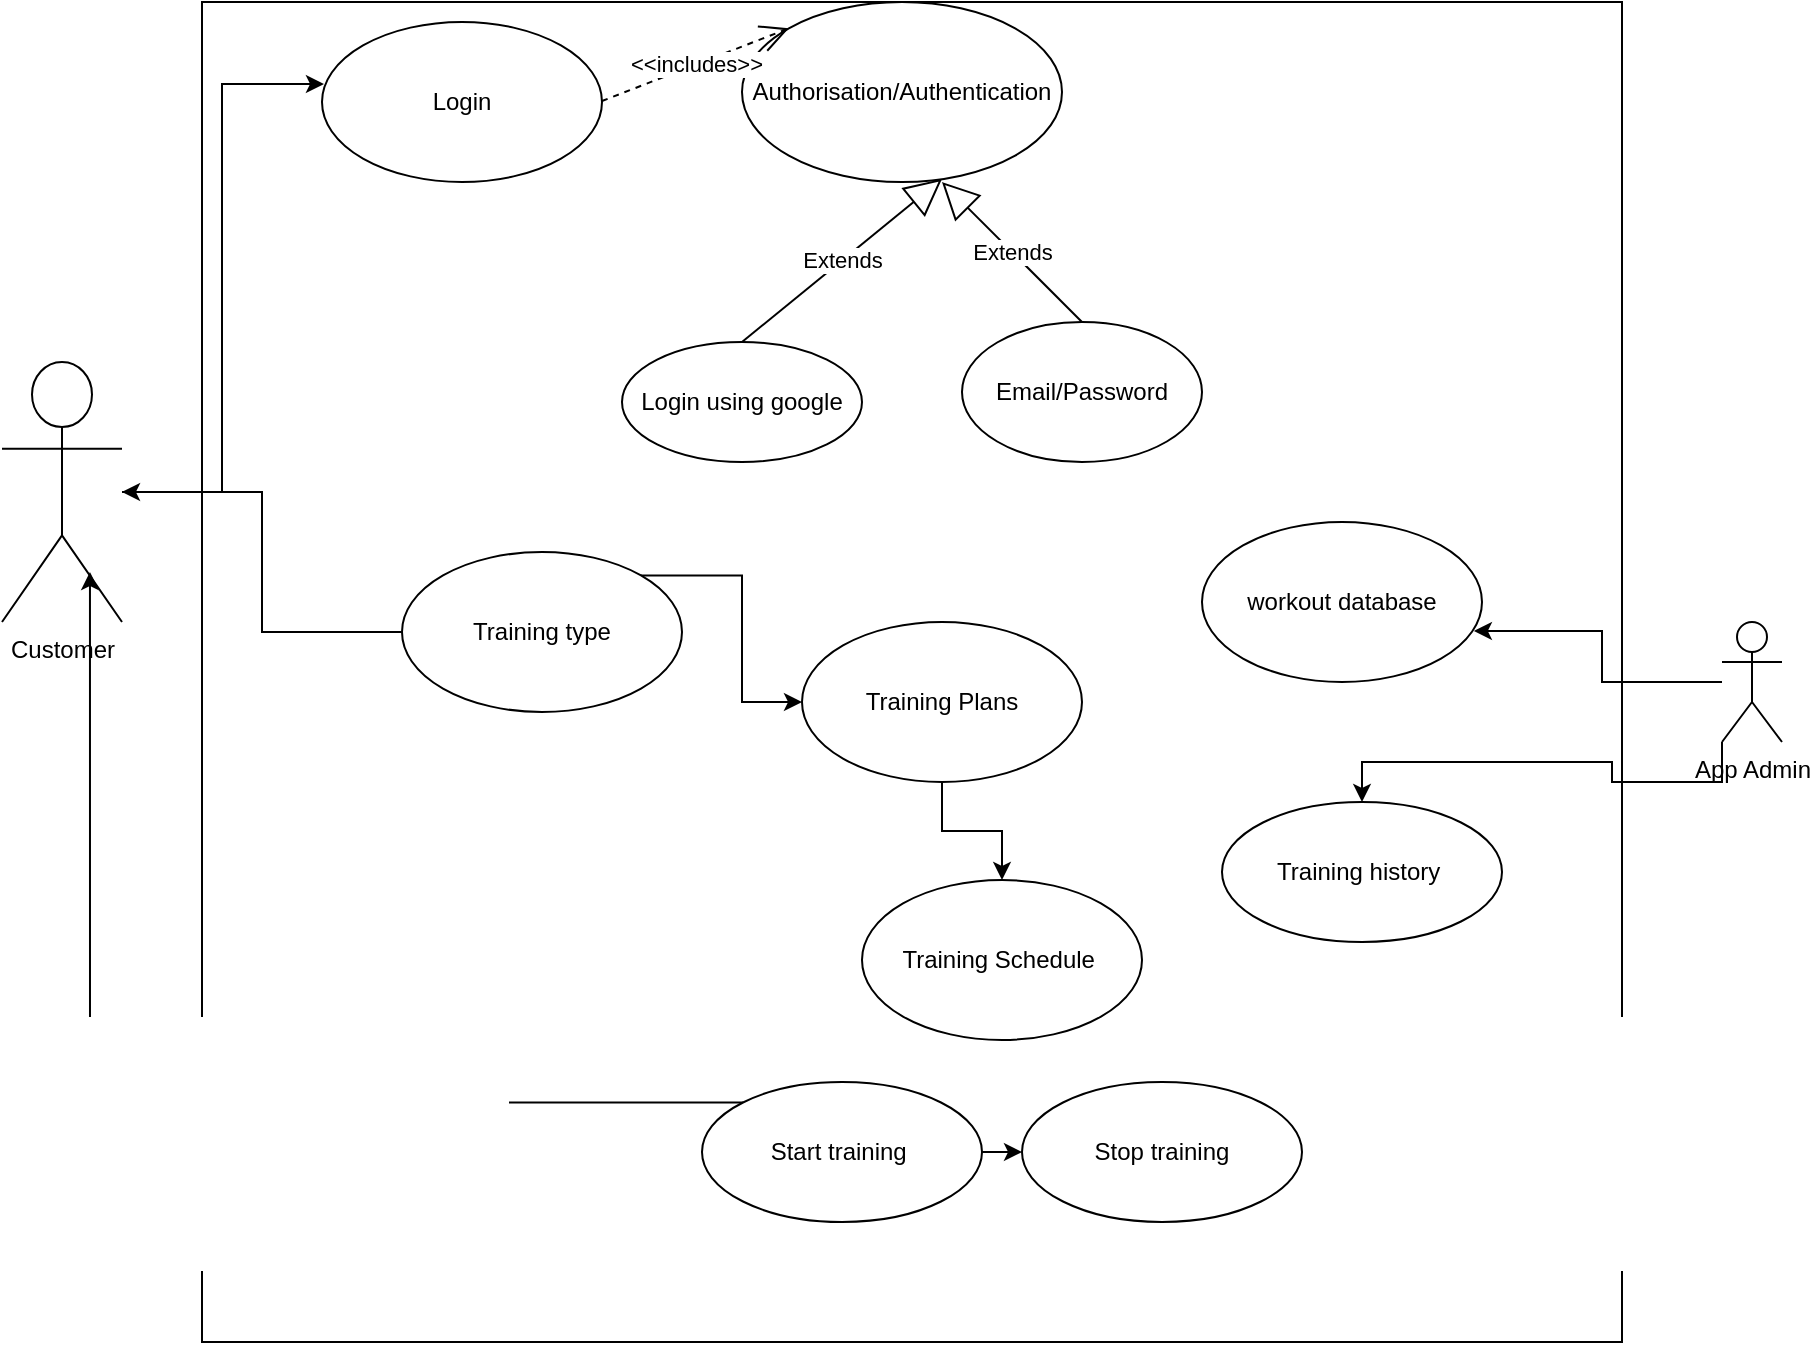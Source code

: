 <mxfile version="17.1.0" type="github">
  <diagram id="KZ_TLIkIs8fwgdtM64H9" name="Page-1">
    <mxGraphModel dx="1426" dy="820" grid="1" gridSize="10" guides="1" tooltips="1" connect="1" arrows="1" fold="1" page="1" pageScale="1" pageWidth="827" pageHeight="1169" math="0" shadow="0">
      <root>
        <mxCell id="0" />
        <mxCell id="1" parent="0" />
        <mxCell id="rCfFXvJegGpF5xqkFeD4-15" value="" style="rounded=0;whiteSpace=wrap;html=1;" parent="1" vertex="1">
          <mxGeometry x="150" y="650" width="710" height="670" as="geometry" />
        </mxCell>
        <mxCell id="rCfFXvJegGpF5xqkFeD4-41" style="edgeStyle=orthogonalEdgeStyle;rounded=0;orthogonalLoop=1;jettySize=auto;html=1;" parent="1" source="rCfFXvJegGpF5xqkFeD4-16" target="rCfFXvJegGpF5xqkFeD4-24" edge="1">
          <mxGeometry relative="1" as="geometry" />
        </mxCell>
        <mxCell id="rCfFXvJegGpF5xqkFeD4-43" style="edgeStyle=orthogonalEdgeStyle;rounded=0;orthogonalLoop=1;jettySize=auto;html=1;exitX=1;exitY=0;exitDx=0;exitDy=0;" parent="1" source="rCfFXvJegGpF5xqkFeD4-16" target="rCfFXvJegGpF5xqkFeD4-20" edge="1">
          <mxGeometry relative="1" as="geometry" />
        </mxCell>
        <mxCell id="rCfFXvJegGpF5xqkFeD4-16" value="Training type" style="ellipse;whiteSpace=wrap;html=1;" parent="1" vertex="1">
          <mxGeometry x="250" y="925" width="140" height="80" as="geometry" />
        </mxCell>
        <mxCell id="rCfFXvJegGpF5xqkFeD4-17" value="Training Schedule&amp;nbsp;" style="ellipse;whiteSpace=wrap;html=1;" parent="1" vertex="1">
          <mxGeometry x="480" y="1089" width="140" height="80" as="geometry" />
        </mxCell>
        <mxCell id="rCfFXvJegGpF5xqkFeD4-18" value="workout database" style="ellipse;whiteSpace=wrap;html=1;" parent="1" vertex="1">
          <mxGeometry x="650" y="910" width="140" height="80" as="geometry" />
        </mxCell>
        <mxCell id="rCfFXvJegGpF5xqkFeD4-19" value="Email/Password" style="ellipse;whiteSpace=wrap;html=1;" parent="1" vertex="1">
          <mxGeometry x="530" y="810" width="120" height="70" as="geometry" />
        </mxCell>
        <mxCell id="rCfFXvJegGpF5xqkFeD4-44" style="edgeStyle=orthogonalEdgeStyle;rounded=0;orthogonalLoop=1;jettySize=auto;html=1;entryX=0.5;entryY=0;entryDx=0;entryDy=0;" parent="1" source="rCfFXvJegGpF5xqkFeD4-20" target="rCfFXvJegGpF5xqkFeD4-17" edge="1">
          <mxGeometry relative="1" as="geometry" />
        </mxCell>
        <mxCell id="rCfFXvJegGpF5xqkFeD4-20" value="Training Plans" style="ellipse;whiteSpace=wrap;html=1;" parent="1" vertex="1">
          <mxGeometry x="450" y="960" width="140" height="80" as="geometry" />
        </mxCell>
        <mxCell id="rCfFXvJegGpF5xqkFeD4-21" value="Login using google" style="ellipse;whiteSpace=wrap;html=1;" parent="1" vertex="1">
          <mxGeometry x="360" y="820" width="120" height="60" as="geometry" />
        </mxCell>
        <mxCell id="rCfFXvJegGpF5xqkFeD4-22" value="Authorisation/Authentication" style="ellipse;whiteSpace=wrap;html=1;" parent="1" vertex="1">
          <mxGeometry x="420" y="650" width="160" height="90" as="geometry" />
        </mxCell>
        <mxCell id="rCfFXvJegGpF5xqkFeD4-23" value="Login" style="ellipse;whiteSpace=wrap;html=1;" parent="1" vertex="1">
          <mxGeometry x="210" y="660" width="140" height="80" as="geometry" />
        </mxCell>
        <mxCell id="rCfFXvJegGpF5xqkFeD4-35" style="edgeStyle=orthogonalEdgeStyle;rounded=0;orthogonalLoop=1;jettySize=auto;html=1;entryX=0.007;entryY=0.388;entryDx=0;entryDy=0;entryPerimeter=0;" parent="1" source="rCfFXvJegGpF5xqkFeD4-24" target="rCfFXvJegGpF5xqkFeD4-23" edge="1">
          <mxGeometry relative="1" as="geometry" />
        </mxCell>
        <mxCell id="rCfFXvJegGpF5xqkFeD4-24" value="Customer" style="shape=umlActor;verticalLabelPosition=bottom;verticalAlign=top;html=1;" parent="1" vertex="1">
          <mxGeometry x="50" y="830" width="60" height="130" as="geometry" />
        </mxCell>
        <mxCell id="rCfFXvJegGpF5xqkFeD4-45" style="edgeStyle=orthogonalEdgeStyle;rounded=0;orthogonalLoop=1;jettySize=auto;html=1;entryX=0.971;entryY=0.681;entryDx=0;entryDy=0;entryPerimeter=0;" parent="1" source="rCfFXvJegGpF5xqkFeD4-42" target="rCfFXvJegGpF5xqkFeD4-18" edge="1">
          <mxGeometry relative="1" as="geometry" />
        </mxCell>
        <mxCell id="XjJdoc15v5sWLhBRmmh4-8" style="edgeStyle=orthogonalEdgeStyle;rounded=0;orthogonalLoop=1;jettySize=auto;html=1;exitX=0;exitY=1;exitDx=0;exitDy=0;exitPerimeter=0;" edge="1" parent="1" source="rCfFXvJegGpF5xqkFeD4-42" target="XjJdoc15v5sWLhBRmmh4-7">
          <mxGeometry relative="1" as="geometry" />
        </mxCell>
        <mxCell id="rCfFXvJegGpF5xqkFeD4-42" value="App Admin" style="shape=umlActor;verticalLabelPosition=bottom;verticalAlign=top;html=1;" parent="1" vertex="1">
          <mxGeometry x="910" y="960" width="30" height="60" as="geometry" />
        </mxCell>
        <mxCell id="rCfFXvJegGpF5xqkFeD4-47" value="&amp;lt;&amp;lt;includes&amp;gt;&amp;gt;" style="endArrow=open;endSize=12;dashed=1;html=1;rounded=0;entryX=0;entryY=0;entryDx=0;entryDy=0;" parent="1" target="rCfFXvJegGpF5xqkFeD4-22" edge="1">
          <mxGeometry width="160" relative="1" as="geometry">
            <mxPoint x="350" y="699.5" as="sourcePoint" />
            <mxPoint x="510" y="699.5" as="targetPoint" />
          </mxGeometry>
        </mxCell>
        <mxCell id="rCfFXvJegGpF5xqkFeD4-49" value="Extends" style="endArrow=block;endSize=16;endFill=0;html=1;rounded=0;entryX=0.625;entryY=0.983;entryDx=0;entryDy=0;entryPerimeter=0;exitX=0.5;exitY=0;exitDx=0;exitDy=0;" parent="1" source="rCfFXvJegGpF5xqkFeD4-21" target="rCfFXvJegGpF5xqkFeD4-22" edge="1">
          <mxGeometry width="160" relative="1" as="geometry">
            <mxPoint x="380" y="770" as="sourcePoint" />
            <mxPoint x="540" y="770" as="targetPoint" />
          </mxGeometry>
        </mxCell>
        <mxCell id="rCfFXvJegGpF5xqkFeD4-50" value="Extends" style="endArrow=block;endSize=16;endFill=0;html=1;rounded=0;exitX=0.5;exitY=0;exitDx=0;exitDy=0;" parent="1" source="rCfFXvJegGpF5xqkFeD4-19" edge="1">
          <mxGeometry width="160" relative="1" as="geometry">
            <mxPoint x="430" y="830" as="sourcePoint" />
            <mxPoint x="520" y="740" as="targetPoint" />
          </mxGeometry>
        </mxCell>
        <mxCell id="XjJdoc15v5sWLhBRmmh4-5" style="edgeStyle=orthogonalEdgeStyle;rounded=0;orthogonalLoop=1;jettySize=auto;html=1;exitX=0;exitY=0;exitDx=0;exitDy=0;entryX=0.733;entryY=0.808;entryDx=0;entryDy=0;entryPerimeter=0;" edge="1" parent="1" source="XjJdoc15v5sWLhBRmmh4-2" target="rCfFXvJegGpF5xqkFeD4-24">
          <mxGeometry relative="1" as="geometry" />
        </mxCell>
        <mxCell id="XjJdoc15v5sWLhBRmmh4-6" style="edgeStyle=orthogonalEdgeStyle;rounded=0;orthogonalLoop=1;jettySize=auto;html=1;exitX=1;exitY=0.5;exitDx=0;exitDy=0;entryX=0;entryY=0.5;entryDx=0;entryDy=0;" edge="1" parent="1" source="XjJdoc15v5sWLhBRmmh4-2" target="XjJdoc15v5sWLhBRmmh4-3">
          <mxGeometry relative="1" as="geometry" />
        </mxCell>
        <mxCell id="XjJdoc15v5sWLhBRmmh4-2" value="Start training&amp;nbsp;" style="ellipse;whiteSpace=wrap;html=1;" vertex="1" parent="1">
          <mxGeometry x="400" y="1190" width="140" height="70" as="geometry" />
        </mxCell>
        <mxCell id="XjJdoc15v5sWLhBRmmh4-3" value="Stop training" style="ellipse;whiteSpace=wrap;html=1;" vertex="1" parent="1">
          <mxGeometry x="560" y="1190" width="140" height="70" as="geometry" />
        </mxCell>
        <mxCell id="XjJdoc15v5sWLhBRmmh4-7" value="Training history&amp;nbsp;" style="ellipse;whiteSpace=wrap;html=1;" vertex="1" parent="1">
          <mxGeometry x="660" y="1050" width="140" height="70" as="geometry" />
        </mxCell>
      </root>
    </mxGraphModel>
  </diagram>
</mxfile>
